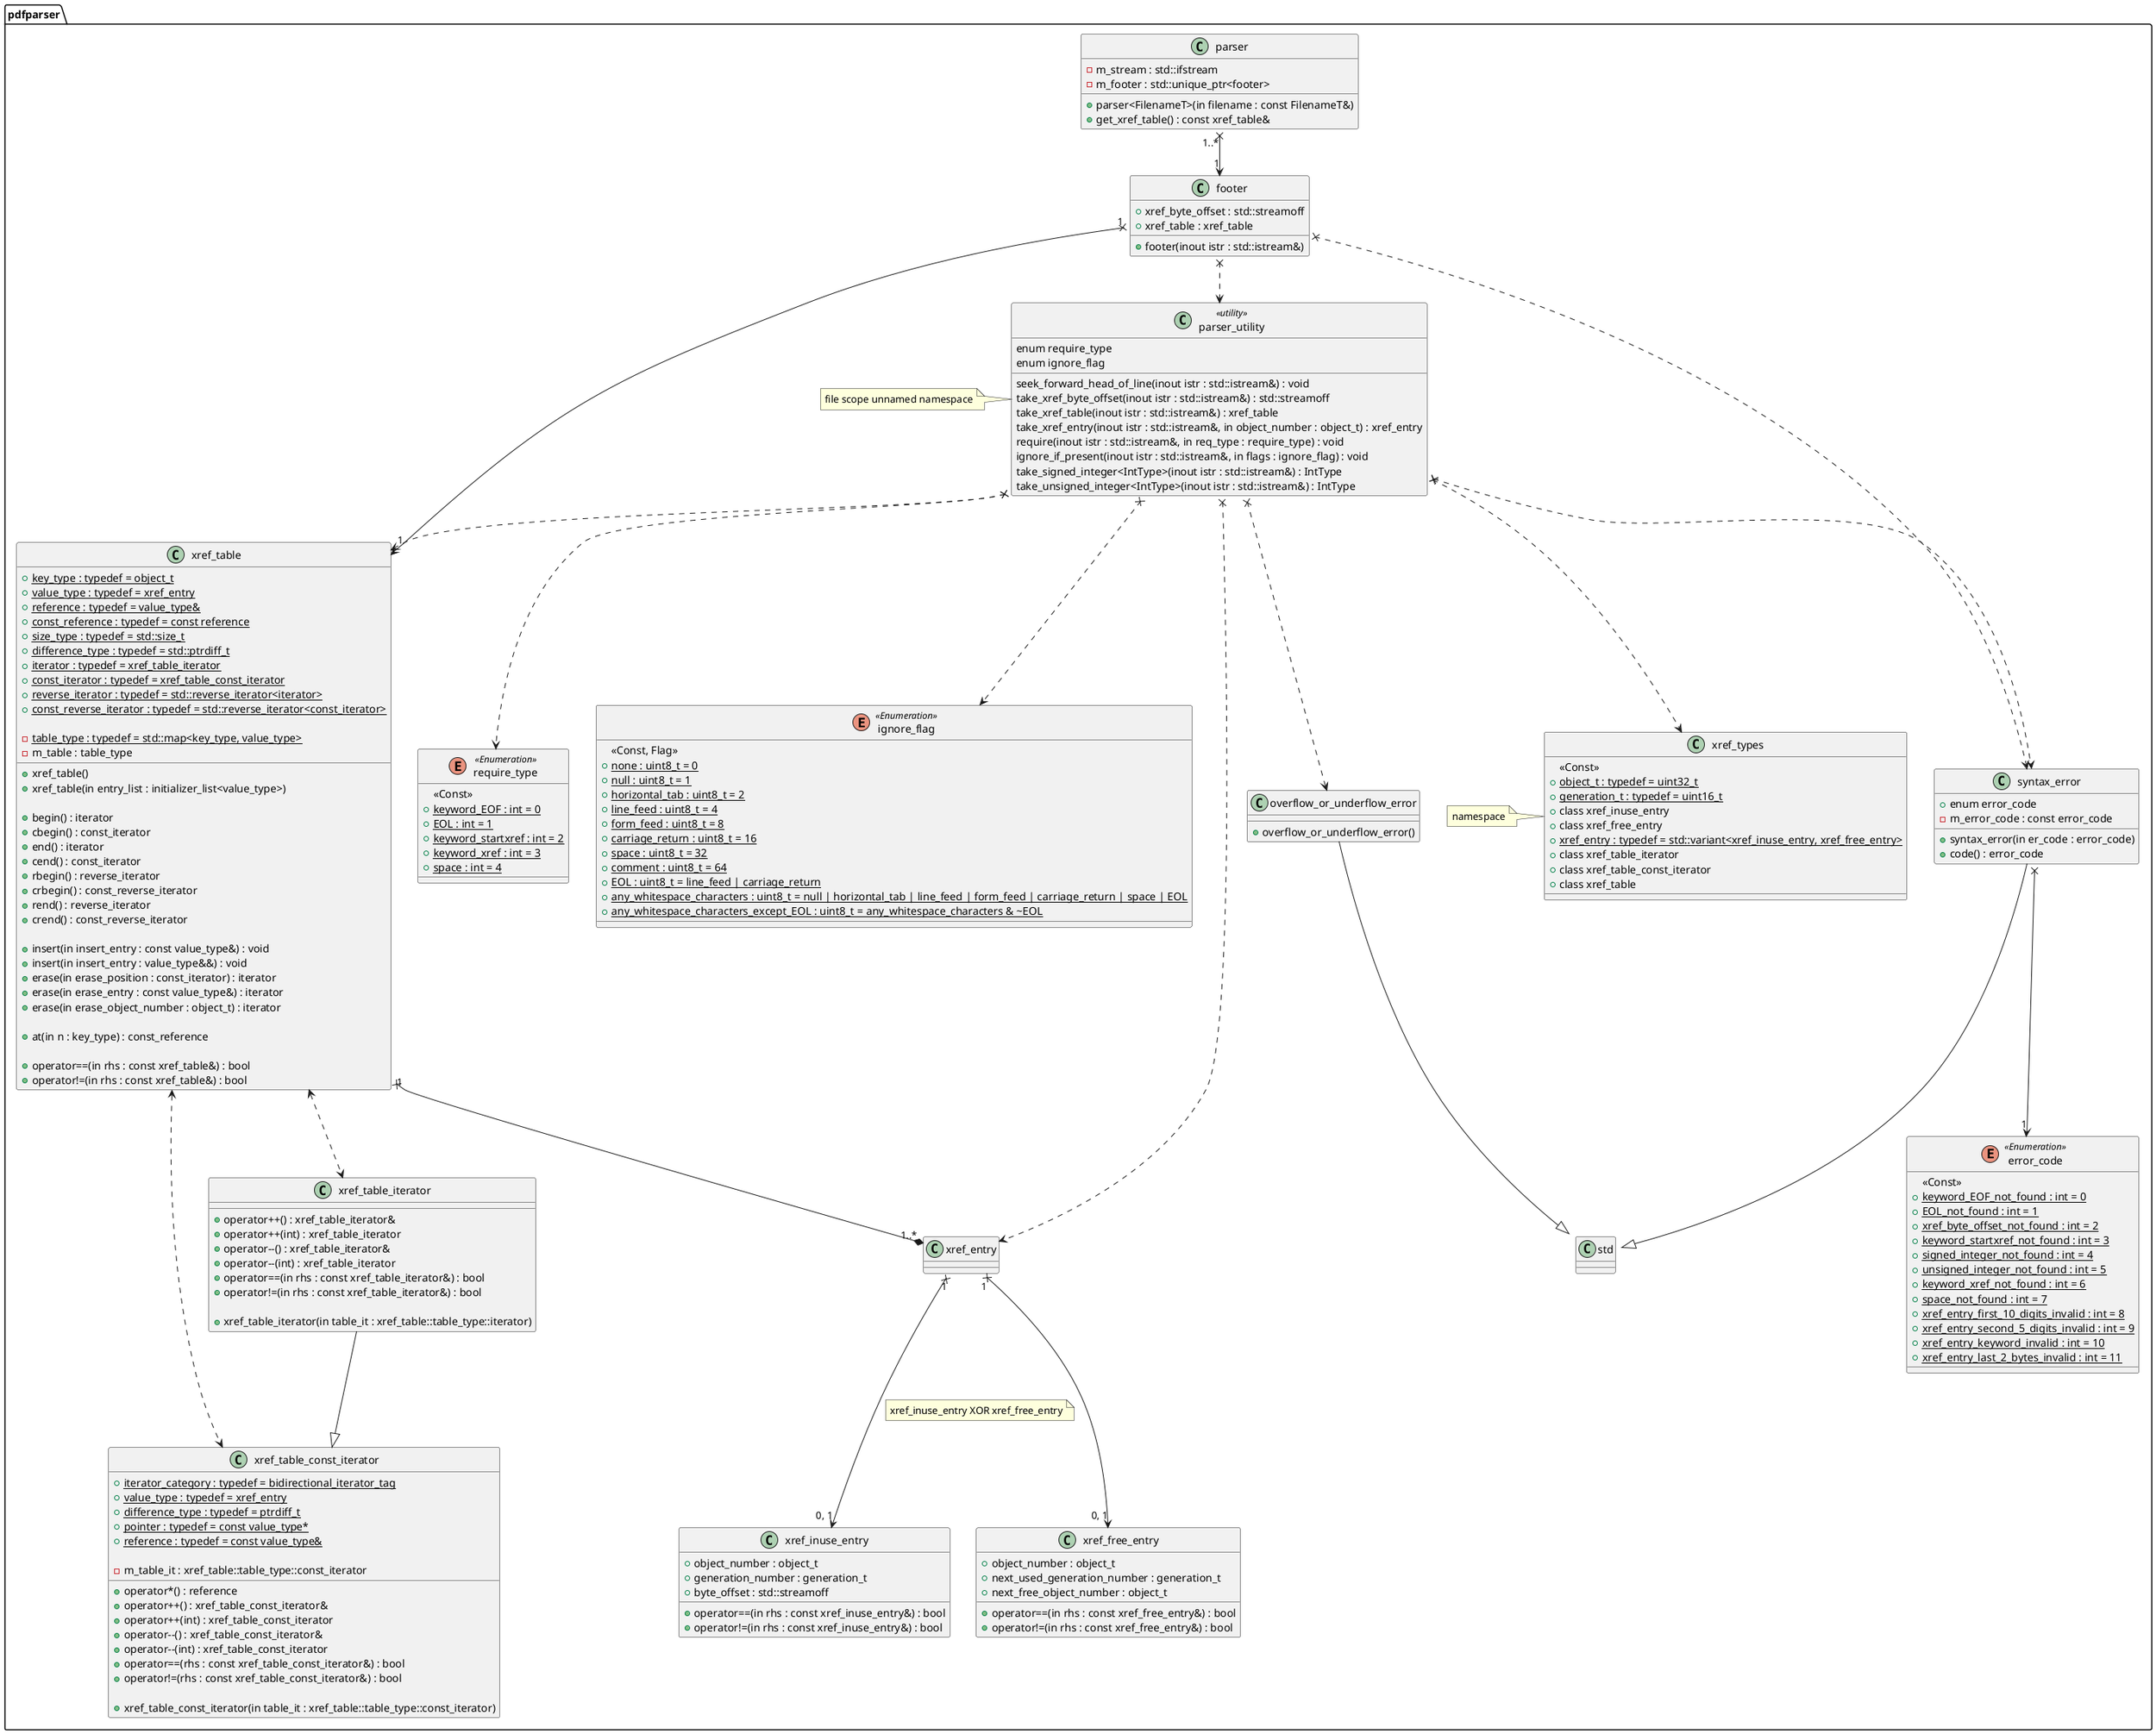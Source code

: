 @startuml parser
namespace pdfparser {
class parser {
	-m_stream : std::ifstream
	-m_footer : std::unique_ptr<footer>

	+parser<FilenameT>(in filename : const FilenameT&)
	+get_xref_table() : const xref_table&
}
parser "1..*" x--> "1" footer

class footer {
	+xref_byte_offset : std::streamoff
	+xref_table : xref_table

	+footer(inout istr : std::istream&)
}
footer x..> syntax_error
footer x..> parser_utility
footer "1" x--> "1" xref_table

enum require_type <<Enumeration>> {
	<<Const>>
	+{static} keyword_EOF : int = 0
	+{static} EOL : int = 1
	+{static} keyword_startxref : int = 2
	+{static} keyword_xref : int = 3
	+{static} space : int = 4
}
enum ignore_flag <<Enumeration>> {
	<<Const, Flag>>
	+{static} none : uint8_t = 0
	+{static} null : uint8_t = 1
	+{static} horizontal_tab : uint8_t = 2
	+{static} line_feed : uint8_t = 4
	+{static} form_feed : uint8_t = 8
	+{static} carriage_return : uint8_t = 16
	+{static} space : uint8_t = 32
	+{static} comment : uint8_t = 64
	+{static} EOL : uint8_t = line_feed | carriage_return
	+{static} any_whitespace_characters : uint8_t = null | horizontal_tab | line_feed | form_feed | carriage_return | space | EOL
	+{static} any_whitespace_characters_except_EOL : uint8_t = any_whitespace_characters & ~EOL
}
class parser_utility <<utility>> {
	enum require_type
	enum ignore_flag
	seek_forward_head_of_line(inout istr : std::istream&) : void
	take_xref_byte_offset(inout istr : std::istream&) : std::streamoff
	take_xref_table(inout istr : std::istream&) : xref_table
	take_xref_entry(inout istr : std::istream&, in object_number : object_t) : xref_entry
	require(inout istr : std::istream&, in req_type : require_type) : void
	ignore_if_present(inout istr : std::istream&, in flags : ignore_flag) : void
	take_signed_integer<IntType>(inout istr : std::istream&) : IntType
	take_unsigned_integer<IntType>(inout istr : std::istream&) : IntType
}
note left: file scope unnamed namespace
parser_utility x..> require_type
parser_utility x..> ignore_flag
parser_utility x..> syntax_error
parser_utility x..> overflow_or_underflow_error
parser_utility x..> xref_table
parser_utility x..> xref_entry
parser_utility x..> xref_types

enum error_code <<Enumeration>> {
	<<Const>>
	+{static} keyword_EOF_not_found : int = 0
	+{static} EOL_not_found : int = 1
	+{static} xref_byte_offset_not_found : int = 2
	+{static} keyword_startxref_not_found : int = 3
	+{static} signed_integer_not_found : int = 4
	+{static} unsigned_integer_not_found : int = 5
	+{static} keyword_xref_not_found : int = 6
	+{static} space_not_found : int = 7
	+{static} xref_entry_first_10_digits_invalid : int = 8
	+{static} xref_entry_second_5_digits_invalid : int = 9
	+{static} xref_entry_keyword_invalid : int = 10
	+{static} xref_entry_last_2_bytes_invalid : int = 11
}
class syntax_error {
	+enum error_code
	-m_error_code : const error_code

	+syntax_error(in er_code : error_code)
	+code() : error_code
}
syntax_error --|> std::runtime_error
syntax_error x--> "1" error_code

class overflow_or_underflow_error {
	+overflow_or_underflow_error()
}
overflow_or_underflow_error --|> std::runtime_error

class xref_types {
	<<Const>>
	+{static} object_t : typedef = uint32_t
	+{static} generation_t : typedef = uint16_t
	+class xref_inuse_entry
	+class xref_free_entry
	+{static} xref_entry : typedef = std::variant<xref_inuse_entry, xref_free_entry>
	+class xref_table_iterator
	+class xref_table_const_iterator
	+class xref_table
}
note left: namespace

xref_entry "1" x--> "0, 1" xref_inuse_entry
note right on link
xref_inuse_entry XOR xref_free_entry
end note
xref_entry "1" x--> "0, 1" xref_free_entry

class xref_inuse_entry {
	+object_number : object_t
	+generation_number : generation_t
	+byte_offset : std::streamoff
	
	+operator==(in rhs : const xref_inuse_entry&) : bool
	+operator!=(in rhs : const xref_inuse_entry&) : bool
}

class xref_free_entry {
	+object_number : object_t
	+next_used_generation_number : generation_t
	+next_free_object_number : object_t
	
	+operator==(in rhs : const xref_free_entry&) : bool
	+operator!=(in rhs : const xref_free_entry&) : bool
}

class xref_table {
	+{static} key_type : typedef = object_t
	+{static} value_type : typedef = xref_entry
	+{static} reference : typedef = value_type&
	+{static} const_reference : typedef = const reference
	+{static} size_type : typedef = std::size_t
	+{static} difference_type : typedef = std::ptrdiff_t
	+{static} iterator : typedef = xref_table_iterator
	+{static} const_iterator : typedef = xref_table_const_iterator
	+{static} reverse_iterator : typedef = std::reverse_iterator<iterator>
	+{static} const_reverse_iterator : typedef = std::reverse_iterator<const_iterator>

	-{static} table_type : typedef = std::map<key_type, value_type>
	-m_table : table_type

	+xref_table()
	+xref_table(in entry_list : initializer_list<value_type>)

	+begin() : iterator
	+cbegin() : const_iterator
	+end() : iterator
	+cend() : const_iterator
	+rbegin() : reverse_iterator
	+crbegin() : const_reverse_iterator
	+rend() : reverse_iterator
	+crend() : const_reverse_iterator

	+insert(in insert_entry : const value_type&) : void
	+insert(in insert_entry : value_type&&) : void
	+erase(in erase_position : const_iterator) : iterator
	+erase(in erase_entry : const value_type&) : iterator
	+erase(in erase_object_number : object_t) : iterator

	+at(in n : key_type) : const_reference

	+operator==(in rhs : const xref_table&) : bool
	+operator!=(in rhs : const xref_table&) : bool
}
xref_table "1" x--* "1..*" xref_entry
xref_table <..> xref_table_iterator
xref_table <..> xref_table_const_iterator

class xref_table_iterator {
	+operator++() : xref_table_iterator&
	+operator++(int) : xref_table_iterator
	+operator--() : xref_table_iterator&
	+operator--(int) : xref_table_iterator
	+operator==(in rhs : const xref_table_iterator&) : bool
	+operator!=(in rhs : const xref_table_iterator&) : bool

	+xref_table_iterator(in table_it : xref_table::table_type::iterator)
}
xref_table_iterator --|> xref_table_const_iterator

class xref_table_const_iterator {
	+{static} iterator_category : typedef = bidirectional_iterator_tag
	+{static} value_type : typedef = xref_entry
	+{static} difference_type : typedef = ptrdiff_t
	+{static} pointer : typedef = const value_type*
	+{static} reference : typedef = const value_type&

	-m_table_it : xref_table::table_type::const_iterator

	+operator*() : reference
	+operator++() : xref_table_const_iterator&
	+operator++(int) : xref_table_const_iterator
	+operator--() : xref_table_const_iterator&
	+operator--(int) : xref_table_const_iterator
	+operator==(rhs : const xref_table_const_iterator&) : bool
	+operator!=(rhs : const xref_table_const_iterator&) : bool

	+xref_table_const_iterator(in table_it : xref_table::table_type::const_iterator)
}
}
@enduml
